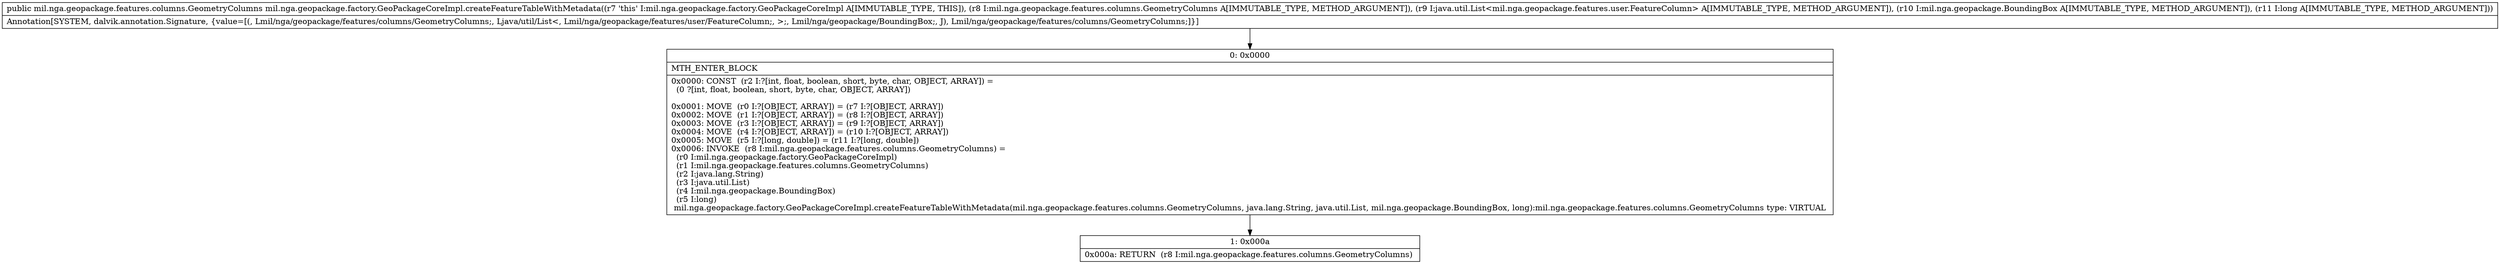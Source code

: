 digraph "CFG formil.nga.geopackage.factory.GeoPackageCoreImpl.createFeatureTableWithMetadata(Lmil\/nga\/geopackage\/features\/columns\/GeometryColumns;Ljava\/util\/List;Lmil\/nga\/geopackage\/BoundingBox;J)Lmil\/nga\/geopackage\/features\/columns\/GeometryColumns;" {
Node_0 [shape=record,label="{0\:\ 0x0000|MTH_ENTER_BLOCK\l|0x0000: CONST  (r2 I:?[int, float, boolean, short, byte, char, OBJECT, ARRAY]) = \l  (0 ?[int, float, boolean, short, byte, char, OBJECT, ARRAY])\l \l0x0001: MOVE  (r0 I:?[OBJECT, ARRAY]) = (r7 I:?[OBJECT, ARRAY]) \l0x0002: MOVE  (r1 I:?[OBJECT, ARRAY]) = (r8 I:?[OBJECT, ARRAY]) \l0x0003: MOVE  (r3 I:?[OBJECT, ARRAY]) = (r9 I:?[OBJECT, ARRAY]) \l0x0004: MOVE  (r4 I:?[OBJECT, ARRAY]) = (r10 I:?[OBJECT, ARRAY]) \l0x0005: MOVE  (r5 I:?[long, double]) = (r11 I:?[long, double]) \l0x0006: INVOKE  (r8 I:mil.nga.geopackage.features.columns.GeometryColumns) = \l  (r0 I:mil.nga.geopackage.factory.GeoPackageCoreImpl)\l  (r1 I:mil.nga.geopackage.features.columns.GeometryColumns)\l  (r2 I:java.lang.String)\l  (r3 I:java.util.List)\l  (r4 I:mil.nga.geopackage.BoundingBox)\l  (r5 I:long)\l mil.nga.geopackage.factory.GeoPackageCoreImpl.createFeatureTableWithMetadata(mil.nga.geopackage.features.columns.GeometryColumns, java.lang.String, java.util.List, mil.nga.geopackage.BoundingBox, long):mil.nga.geopackage.features.columns.GeometryColumns type: VIRTUAL \l}"];
Node_1 [shape=record,label="{1\:\ 0x000a|0x000a: RETURN  (r8 I:mil.nga.geopackage.features.columns.GeometryColumns) \l}"];
MethodNode[shape=record,label="{public mil.nga.geopackage.features.columns.GeometryColumns mil.nga.geopackage.factory.GeoPackageCoreImpl.createFeatureTableWithMetadata((r7 'this' I:mil.nga.geopackage.factory.GeoPackageCoreImpl A[IMMUTABLE_TYPE, THIS]), (r8 I:mil.nga.geopackage.features.columns.GeometryColumns A[IMMUTABLE_TYPE, METHOD_ARGUMENT]), (r9 I:java.util.List\<mil.nga.geopackage.features.user.FeatureColumn\> A[IMMUTABLE_TYPE, METHOD_ARGUMENT]), (r10 I:mil.nga.geopackage.BoundingBox A[IMMUTABLE_TYPE, METHOD_ARGUMENT]), (r11 I:long A[IMMUTABLE_TYPE, METHOD_ARGUMENT]))  | Annotation[SYSTEM, dalvik.annotation.Signature, \{value=[(, Lmil\/nga\/geopackage\/features\/columns\/GeometryColumns;, Ljava\/util\/List\<, Lmil\/nga\/geopackage\/features\/user\/FeatureColumn;, \>;, Lmil\/nga\/geopackage\/BoundingBox;, J), Lmil\/nga\/geopackage\/features\/columns\/GeometryColumns;]\}]\l}"];
MethodNode -> Node_0;
Node_0 -> Node_1;
}

